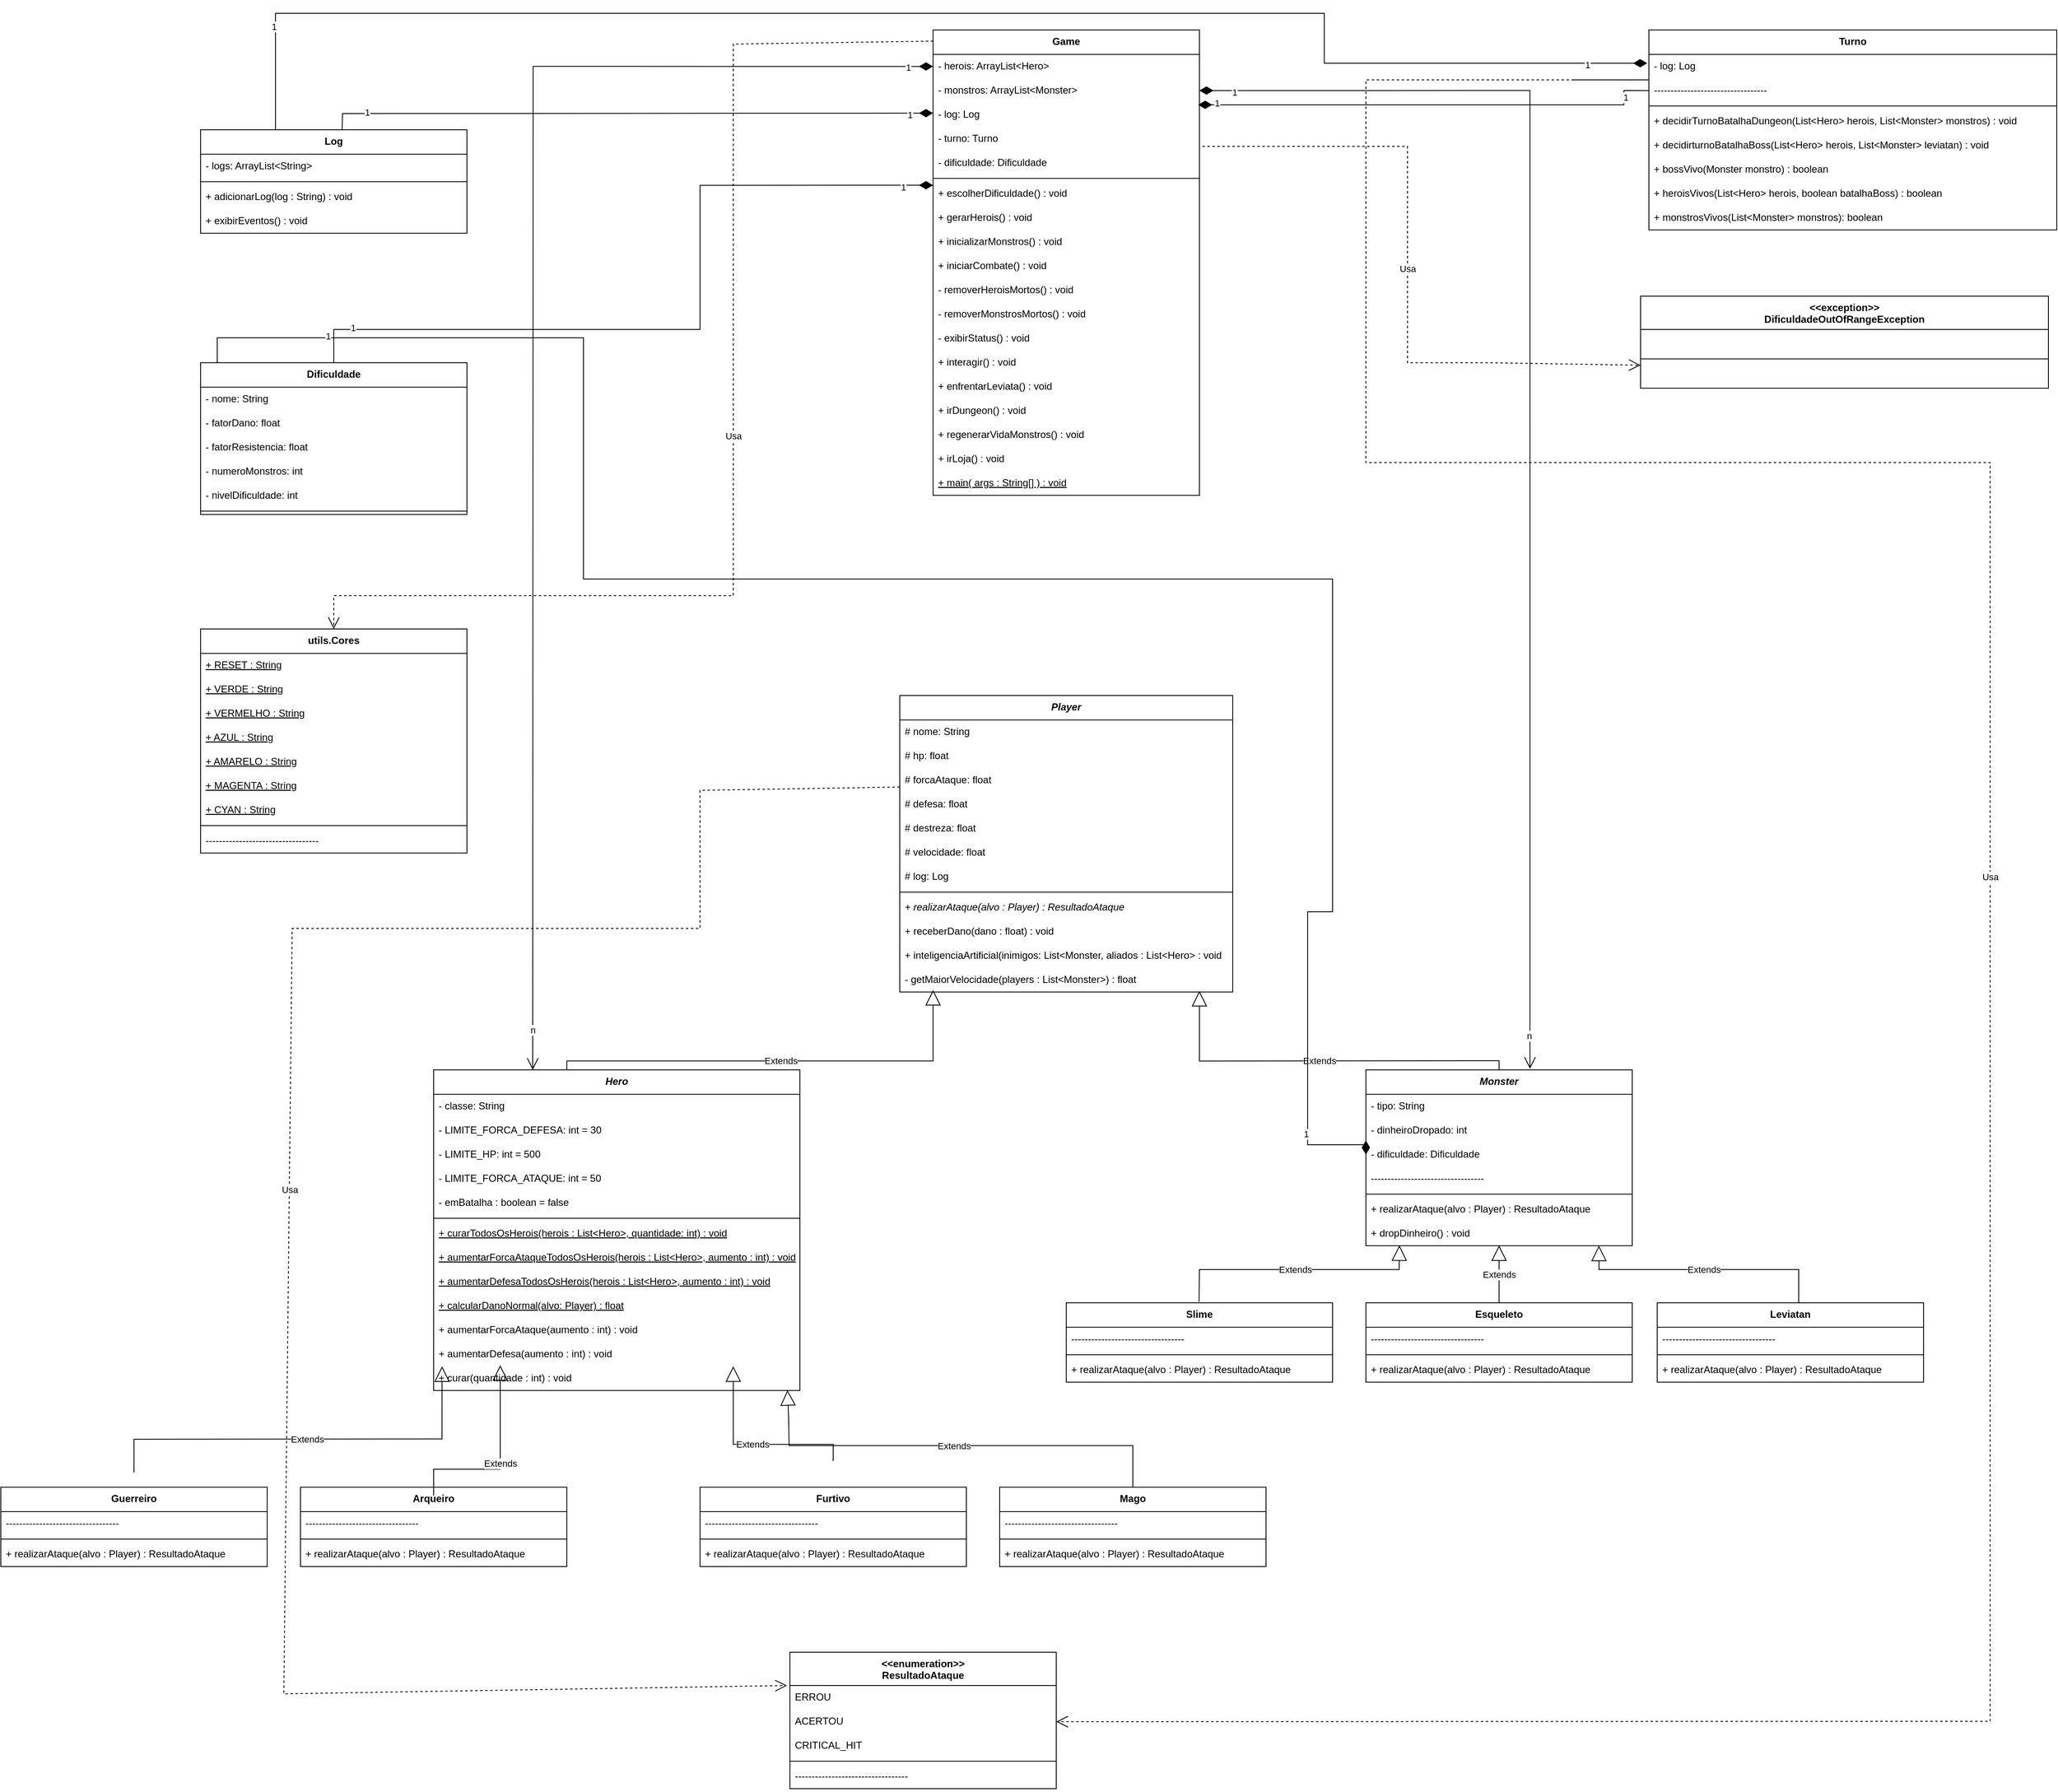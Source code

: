 <mxfile version="26.0.16">
  <diagram name="Página-1" id="pkBjKT7XHbujupzdPOL3">
    <mxGraphModel dx="919" dy="350" grid="1" gridSize="10" guides="1" tooltips="1" connect="1" arrows="1" fold="1" page="1" pageScale="1" pageWidth="827" pageHeight="1169" math="0" shadow="0">
      <root>
        <mxCell id="0" />
        <mxCell id="1" parent="0" />
        <mxCell id="rsYebN1xbPsOTytEdYmm-49" value="Game" style="swimlane;fontStyle=1;align=center;verticalAlign=top;childLayout=stackLayout;horizontal=1;startSize=29.333;horizontalStack=0;resizeParent=1;resizeParentMax=0;resizeLast=0;collapsible=0;marginBottom=0;" parent="1" vertex="1">
          <mxGeometry x="1920" y="40" width="320" height="559.333" as="geometry" />
        </mxCell>
        <mxCell id="rsYebN1xbPsOTytEdYmm-50" value="- herois: ArrayList&lt;Hero&gt;" style="text;strokeColor=none;fillColor=none;align=left;verticalAlign=top;spacingLeft=4;spacingRight=4;overflow=hidden;rotatable=0;points=[[0,0.5],[1,0.5]];portConstraint=eastwest;" parent="rsYebN1xbPsOTytEdYmm-49" vertex="1">
          <mxGeometry y="29.333" width="320" height="29" as="geometry" />
        </mxCell>
        <mxCell id="rsYebN1xbPsOTytEdYmm-51" value="- monstros: ArrayList&lt;Monster&gt;" style="text;strokeColor=none;fillColor=none;align=left;verticalAlign=top;spacingLeft=4;spacingRight=4;overflow=hidden;rotatable=0;points=[[0,0.5],[1,0.5]];portConstraint=eastwest;" parent="rsYebN1xbPsOTytEdYmm-49" vertex="1">
          <mxGeometry y="58.333" width="320" height="29" as="geometry" />
        </mxCell>
        <mxCell id="rsYebN1xbPsOTytEdYmm-52" value="- log: Log" style="text;strokeColor=none;fillColor=none;align=left;verticalAlign=top;spacingLeft=4;spacingRight=4;overflow=hidden;rotatable=0;points=[[0,0.5],[1,0.5]];portConstraint=eastwest;" parent="rsYebN1xbPsOTytEdYmm-49" vertex="1">
          <mxGeometry y="87.333" width="320" height="29" as="geometry" />
        </mxCell>
        <mxCell id="rsYebN1xbPsOTytEdYmm-53" value="- turno: Turno" style="text;strokeColor=none;fillColor=none;align=left;verticalAlign=top;spacingLeft=4;spacingRight=4;overflow=hidden;rotatable=0;points=[[0,0.5],[1,0.5]];portConstraint=eastwest;" parent="rsYebN1xbPsOTytEdYmm-49" vertex="1">
          <mxGeometry y="116.333" width="320" height="29" as="geometry" />
        </mxCell>
        <mxCell id="rsYebN1xbPsOTytEdYmm-55" value="- dificuldade: Dificuldade" style="text;strokeColor=none;fillColor=none;align=left;verticalAlign=top;spacingLeft=4;spacingRight=4;overflow=hidden;rotatable=0;points=[[0,0.5],[1,0.5]];portConstraint=eastwest;" parent="rsYebN1xbPsOTytEdYmm-49" vertex="1">
          <mxGeometry y="145.333" width="320" height="29" as="geometry" />
        </mxCell>
        <mxCell id="rsYebN1xbPsOTytEdYmm-57" style="line;strokeWidth=1;fillColor=none;align=left;verticalAlign=middle;spacingTop=-1;spacingLeft=3;spacingRight=3;rotatable=0;labelPosition=right;points=[];portConstraint=eastwest;strokeColor=inherit;" parent="rsYebN1xbPsOTytEdYmm-49" vertex="1">
          <mxGeometry y="174.333" width="320" height="8" as="geometry" />
        </mxCell>
        <mxCell id="rsYebN1xbPsOTytEdYmm-58" value="+ escolherDificuldade() : void" style="text;strokeColor=none;fillColor=none;align=left;verticalAlign=top;spacingLeft=4;spacingRight=4;overflow=hidden;rotatable=0;points=[[0,0.5],[1,0.5]];portConstraint=eastwest;" parent="rsYebN1xbPsOTytEdYmm-49" vertex="1">
          <mxGeometry y="182.333" width="320" height="29" as="geometry" />
        </mxCell>
        <mxCell id="rsYebN1xbPsOTytEdYmm-59" value="+ gerarHerois() : void" style="text;strokeColor=none;fillColor=none;align=left;verticalAlign=top;spacingLeft=4;spacingRight=4;overflow=hidden;rotatable=0;points=[[0,0.5],[1,0.5]];portConstraint=eastwest;" parent="rsYebN1xbPsOTytEdYmm-49" vertex="1">
          <mxGeometry y="211.333" width="320" height="29" as="geometry" />
        </mxCell>
        <mxCell id="rsYebN1xbPsOTytEdYmm-60" value="+ inicializarMonstros() : void" style="text;strokeColor=none;fillColor=none;align=left;verticalAlign=top;spacingLeft=4;spacingRight=4;overflow=hidden;rotatable=0;points=[[0,0.5],[1,0.5]];portConstraint=eastwest;" parent="rsYebN1xbPsOTytEdYmm-49" vertex="1">
          <mxGeometry y="240.333" width="320" height="29" as="geometry" />
        </mxCell>
        <mxCell id="rsYebN1xbPsOTytEdYmm-61" value="+ iniciarCombate() : void " style="text;strokeColor=none;fillColor=none;align=left;verticalAlign=top;spacingLeft=4;spacingRight=4;overflow=hidden;rotatable=0;points=[[0,0.5],[1,0.5]];portConstraint=eastwest;" parent="rsYebN1xbPsOTytEdYmm-49" vertex="1">
          <mxGeometry y="269.333" width="320" height="29" as="geometry" />
        </mxCell>
        <mxCell id="rsYebN1xbPsOTytEdYmm-291" value="- removerHeroisMortos() : void" style="text;strokeColor=none;fillColor=none;align=left;verticalAlign=top;spacingLeft=4;spacingRight=4;overflow=hidden;rotatable=0;points=[[0,0.5],[1,0.5]];portConstraint=eastwest;" parent="rsYebN1xbPsOTytEdYmm-49" vertex="1">
          <mxGeometry y="298.333" width="320" height="29" as="geometry" />
        </mxCell>
        <mxCell id="rsYebN1xbPsOTytEdYmm-292" value="- removerMonstrosMortos() : void" style="text;strokeColor=none;fillColor=none;align=left;verticalAlign=top;spacingLeft=4;spacingRight=4;overflow=hidden;rotatable=0;points=[[0,0.5],[1,0.5]];portConstraint=eastwest;" parent="rsYebN1xbPsOTytEdYmm-49" vertex="1">
          <mxGeometry y="327.333" width="320" height="29" as="geometry" />
        </mxCell>
        <mxCell id="rsYebN1xbPsOTytEdYmm-295" value="- exibirStatus() : void" style="text;strokeColor=none;fillColor=none;align=left;verticalAlign=top;spacingLeft=4;spacingRight=4;overflow=hidden;rotatable=0;points=[[0,0.5],[1,0.5]];portConstraint=eastwest;" parent="rsYebN1xbPsOTytEdYmm-49" vertex="1">
          <mxGeometry y="356.333" width="320" height="29" as="geometry" />
        </mxCell>
        <mxCell id="wbQZNr4gmwG4b9ivzpNI-35" value="+ interagir() : void" style="text;strokeColor=none;fillColor=none;align=left;verticalAlign=top;spacingLeft=4;spacingRight=4;overflow=hidden;rotatable=0;points=[[0,0.5],[1,0.5]];portConstraint=eastwest;" parent="rsYebN1xbPsOTytEdYmm-49" vertex="1">
          <mxGeometry y="385.333" width="320" height="29" as="geometry" />
        </mxCell>
        <mxCell id="wbQZNr4gmwG4b9ivzpNI-36" value="+ enfrentarLeviata() : void" style="text;strokeColor=none;fillColor=none;align=left;verticalAlign=top;spacingLeft=4;spacingRight=4;overflow=hidden;rotatable=0;points=[[0,0.5],[1,0.5]];portConstraint=eastwest;" parent="rsYebN1xbPsOTytEdYmm-49" vertex="1">
          <mxGeometry y="414.333" width="320" height="29" as="geometry" />
        </mxCell>
        <mxCell id="wbQZNr4gmwG4b9ivzpNI-37" value="+ irDungeon() : void" style="text;strokeColor=none;fillColor=none;align=left;verticalAlign=top;spacingLeft=4;spacingRight=4;overflow=hidden;rotatable=0;points=[[0,0.5],[1,0.5]];portConstraint=eastwest;" parent="rsYebN1xbPsOTytEdYmm-49" vertex="1">
          <mxGeometry y="443.333" width="320" height="29" as="geometry" />
        </mxCell>
        <mxCell id="wbQZNr4gmwG4b9ivzpNI-38" value="+ regenerarVidaMonstros() : void" style="text;strokeColor=none;fillColor=none;align=left;verticalAlign=top;spacingLeft=4;spacingRight=4;overflow=hidden;rotatable=0;points=[[0,0.5],[1,0.5]];portConstraint=eastwest;" parent="rsYebN1xbPsOTytEdYmm-49" vertex="1">
          <mxGeometry y="472.333" width="320" height="29" as="geometry" />
        </mxCell>
        <mxCell id="wbQZNr4gmwG4b9ivzpNI-39" value="+ irLoja() : void" style="text;strokeColor=none;fillColor=none;align=left;verticalAlign=top;spacingLeft=4;spacingRight=4;overflow=hidden;rotatable=0;points=[[0,0.5],[1,0.5]];portConstraint=eastwest;" parent="rsYebN1xbPsOTytEdYmm-49" vertex="1">
          <mxGeometry y="501.333" width="320" height="29" as="geometry" />
        </mxCell>
        <mxCell id="wbQZNr4gmwG4b9ivzpNI-40" value="+ main( args : String[] ) : void" style="text;strokeColor=none;fillColor=none;align=left;verticalAlign=top;spacingLeft=4;spacingRight=4;overflow=hidden;rotatable=0;points=[[0,0.5],[1,0.5]];portConstraint=eastwest;fontStyle=4;fontColor=light-dark(#000000,#FFFFFF);" parent="rsYebN1xbPsOTytEdYmm-49" vertex="1">
          <mxGeometry y="530.333" width="320" height="29" as="geometry" />
        </mxCell>
        <mxCell id="rsYebN1xbPsOTytEdYmm-88" value="Turno" style="swimlane;fontStyle=1;align=center;verticalAlign=top;childLayout=stackLayout;horizontal=1;startSize=29.333;horizontalStack=0;resizeParent=1;resizeParentMax=0;resizeLast=0;collapsible=0;marginBottom=0;" parent="1" vertex="1">
          <mxGeometry x="2780" y="40" width="490" height="240.333" as="geometry" />
        </mxCell>
        <mxCell id="rsYebN1xbPsOTytEdYmm-91" value="- log: Log" style="text;strokeColor=none;fillColor=none;align=left;verticalAlign=top;spacingLeft=4;spacingRight=4;overflow=hidden;rotatable=0;points=[[0,0.5],[1,0.5]];portConstraint=eastwest;" parent="rsYebN1xbPsOTytEdYmm-88" vertex="1">
          <mxGeometry y="29.333" width="490" height="29" as="geometry" />
        </mxCell>
        <mxCell id="rsYebN1xbPsOTytEdYmm-95" value="----------------------------------" style="text;strokeColor=none;fillColor=none;align=left;verticalAlign=top;spacingLeft=4;spacingRight=4;overflow=hidden;rotatable=0;points=[[0,0.5],[1,0.5]];portConstraint=eastwest;" parent="rsYebN1xbPsOTytEdYmm-88" vertex="1">
          <mxGeometry y="58.333" width="490" height="29" as="geometry" />
        </mxCell>
        <mxCell id="rsYebN1xbPsOTytEdYmm-96" style="line;strokeWidth=1;fillColor=none;align=left;verticalAlign=middle;spacingTop=-1;spacingLeft=3;spacingRight=3;rotatable=0;labelPosition=right;points=[];portConstraint=eastwest;strokeColor=inherit;" parent="rsYebN1xbPsOTytEdYmm-88" vertex="1">
          <mxGeometry y="87.333" width="490" height="8" as="geometry" />
        </mxCell>
        <mxCell id="rsYebN1xbPsOTytEdYmm-97" value="+ decidirTurnoBatalhaDungeon(List&lt;Hero&gt; herois, List&lt;Monster&gt; monstros) : void" style="text;strokeColor=none;fillColor=none;align=left;verticalAlign=top;spacingLeft=4;spacingRight=4;overflow=hidden;rotatable=0;points=[[0,0.5],[1,0.5]];portConstraint=eastwest;" parent="rsYebN1xbPsOTytEdYmm-88" vertex="1">
          <mxGeometry y="95.333" width="490" height="29" as="geometry" />
        </mxCell>
        <mxCell id="urcEx56iJnSPnWhUabSj-5" value="+ decidirturnoBatalhaBoss(List&lt;Hero&gt; herois, List&lt;Monster&gt; leviatan) : void" style="text;strokeColor=none;fillColor=none;align=left;verticalAlign=top;spacingLeft=4;spacingRight=4;overflow=hidden;rotatable=0;points=[[0,0.5],[1,0.5]];portConstraint=eastwest;" vertex="1" parent="rsYebN1xbPsOTytEdYmm-88">
          <mxGeometry y="124.333" width="490" height="29" as="geometry" />
        </mxCell>
        <mxCell id="rsYebN1xbPsOTytEdYmm-98" value="+ bossVivo(Monster monstro) : boolean" style="text;strokeColor=none;fillColor=none;align=left;verticalAlign=top;spacingLeft=4;spacingRight=4;overflow=hidden;rotatable=0;points=[[0,0.5],[1,0.5]];portConstraint=eastwest;" parent="rsYebN1xbPsOTytEdYmm-88" vertex="1">
          <mxGeometry y="153.333" width="490" height="29" as="geometry" />
        </mxCell>
        <mxCell id="rsYebN1xbPsOTytEdYmm-99" value="+ heroisVivos(List&lt;Hero&gt; herois, boolean batalhaBoss) : boolean" style="text;strokeColor=none;fillColor=none;align=left;verticalAlign=top;spacingLeft=4;spacingRight=4;overflow=hidden;rotatable=0;points=[[0,0.5],[1,0.5]];portConstraint=eastwest;" parent="rsYebN1xbPsOTytEdYmm-88" vertex="1">
          <mxGeometry y="182.333" width="490" height="29" as="geometry" />
        </mxCell>
        <mxCell id="urcEx56iJnSPnWhUabSj-6" value="+ monstrosVivos(List&lt;Monster&gt; monstros): boolean" style="text;strokeColor=none;fillColor=none;align=left;verticalAlign=top;spacingLeft=4;spacingRight=4;overflow=hidden;rotatable=0;points=[[0,0.5],[1,0.5]];portConstraint=eastwest;" vertex="1" parent="rsYebN1xbPsOTytEdYmm-88">
          <mxGeometry y="211.333" width="490" height="29" as="geometry" />
        </mxCell>
        <mxCell id="rsYebN1xbPsOTytEdYmm-114" value="Log" style="swimlane;fontStyle=1;align=center;verticalAlign=top;childLayout=stackLayout;horizontal=1;startSize=29.333;horizontalStack=0;resizeParent=1;resizeParentMax=0;resizeLast=0;collapsible=0;marginBottom=0;" parent="1" vertex="1">
          <mxGeometry x="1040" y="160" width="320" height="124.333" as="geometry" />
        </mxCell>
        <mxCell id="rsYebN1xbPsOTytEdYmm-115" value="- logs: ArrayList&lt;String&gt;" style="text;strokeColor=none;fillColor=none;align=left;verticalAlign=top;spacingLeft=4;spacingRight=4;overflow=hidden;rotatable=0;points=[[0,0.5],[1,0.5]];portConstraint=eastwest;" parent="rsYebN1xbPsOTytEdYmm-114" vertex="1">
          <mxGeometry y="29.333" width="320" height="29" as="geometry" />
        </mxCell>
        <mxCell id="rsYebN1xbPsOTytEdYmm-122" style="line;strokeWidth=1;fillColor=none;align=left;verticalAlign=middle;spacingTop=-1;spacingLeft=3;spacingRight=3;rotatable=0;labelPosition=right;points=[];portConstraint=eastwest;strokeColor=inherit;" parent="rsYebN1xbPsOTytEdYmm-114" vertex="1">
          <mxGeometry y="58.333" width="320" height="8" as="geometry" />
        </mxCell>
        <mxCell id="rsYebN1xbPsOTytEdYmm-123" value="+ adicionarLog(log : String) : void" style="text;strokeColor=none;fillColor=none;align=left;verticalAlign=top;spacingLeft=4;spacingRight=4;overflow=hidden;rotatable=0;points=[[0,0.5],[1,0.5]];portConstraint=eastwest;" parent="rsYebN1xbPsOTytEdYmm-114" vertex="1">
          <mxGeometry y="66.333" width="320" height="29" as="geometry" />
        </mxCell>
        <mxCell id="rsYebN1xbPsOTytEdYmm-124" value="+ exibirEventos() : void" style="text;strokeColor=none;fillColor=none;align=left;verticalAlign=top;spacingLeft=4;spacingRight=4;overflow=hidden;rotatable=0;points=[[0,0.5],[1,0.5]];portConstraint=eastwest;" parent="rsYebN1xbPsOTytEdYmm-114" vertex="1">
          <mxGeometry y="95.333" width="320" height="29" as="geometry" />
        </mxCell>
        <mxCell id="rsYebN1xbPsOTytEdYmm-127" value="Player" style="swimlane;fontStyle=3;align=center;verticalAlign=top;childLayout=stackLayout;horizontal=1;startSize=29.333;horizontalStack=0;resizeParent=1;resizeParentMax=0;resizeLast=0;collapsible=0;marginBottom=0;" parent="1" vertex="1">
          <mxGeometry x="1880" y="840" width="400" height="356.333" as="geometry" />
        </mxCell>
        <mxCell id="rsYebN1xbPsOTytEdYmm-128" value="# nome: String" style="text;strokeColor=none;fillColor=none;align=left;verticalAlign=top;spacingLeft=4;spacingRight=4;overflow=hidden;rotatable=0;points=[[0,0.5],[1,0.5]];portConstraint=eastwest;" parent="rsYebN1xbPsOTytEdYmm-127" vertex="1">
          <mxGeometry y="29.333" width="400" height="29" as="geometry" />
        </mxCell>
        <mxCell id="rsYebN1xbPsOTytEdYmm-129" value="# hp: float" style="text;strokeColor=none;fillColor=none;align=left;verticalAlign=top;spacingLeft=4;spacingRight=4;overflow=hidden;rotatable=0;points=[[0,0.5],[1,0.5]];portConstraint=eastwest;" parent="rsYebN1xbPsOTytEdYmm-127" vertex="1">
          <mxGeometry y="58.333" width="400" height="29" as="geometry" />
        </mxCell>
        <mxCell id="rsYebN1xbPsOTytEdYmm-130" value="# forcaAtaque: float" style="text;strokeColor=none;fillColor=none;align=left;verticalAlign=top;spacingLeft=4;spacingRight=4;overflow=hidden;rotatable=0;points=[[0,0.5],[1,0.5]];portConstraint=eastwest;" parent="rsYebN1xbPsOTytEdYmm-127" vertex="1">
          <mxGeometry y="87.333" width="400" height="29" as="geometry" />
        </mxCell>
        <mxCell id="rsYebN1xbPsOTytEdYmm-131" value="# defesa: float" style="text;strokeColor=none;fillColor=none;align=left;verticalAlign=top;spacingLeft=4;spacingRight=4;overflow=hidden;rotatable=0;points=[[0,0.5],[1,0.5]];portConstraint=eastwest;" parent="rsYebN1xbPsOTytEdYmm-127" vertex="1">
          <mxGeometry y="116.333" width="400" height="29" as="geometry" />
        </mxCell>
        <mxCell id="rsYebN1xbPsOTytEdYmm-132" value="# destreza: float" style="text;strokeColor=none;fillColor=none;align=left;verticalAlign=top;spacingLeft=4;spacingRight=4;overflow=hidden;rotatable=0;points=[[0,0.5],[1,0.5]];portConstraint=eastwest;" parent="rsYebN1xbPsOTytEdYmm-127" vertex="1">
          <mxGeometry y="145.333" width="400" height="29" as="geometry" />
        </mxCell>
        <mxCell id="rsYebN1xbPsOTytEdYmm-133" value="# velocidade: float" style="text;strokeColor=none;fillColor=none;align=left;verticalAlign=top;spacingLeft=4;spacingRight=4;overflow=hidden;rotatable=0;points=[[0,0.5],[1,0.5]];portConstraint=eastwest;" parent="rsYebN1xbPsOTytEdYmm-127" vertex="1">
          <mxGeometry y="174.333" width="400" height="29" as="geometry" />
        </mxCell>
        <mxCell id="rsYebN1xbPsOTytEdYmm-310" value="# log: Log" style="text;strokeColor=none;fillColor=none;align=left;verticalAlign=top;spacingLeft=4;spacingRight=4;overflow=hidden;rotatable=0;points=[[0,0.5],[1,0.5]];portConstraint=eastwest;" parent="rsYebN1xbPsOTytEdYmm-127" vertex="1">
          <mxGeometry y="203.333" width="400" height="29" as="geometry" />
        </mxCell>
        <mxCell id="rsYebN1xbPsOTytEdYmm-135" style="line;strokeWidth=1;fillColor=none;align=left;verticalAlign=middle;spacingTop=-1;spacingLeft=3;spacingRight=3;rotatable=0;labelPosition=right;points=[];portConstraint=eastwest;strokeColor=inherit;" parent="rsYebN1xbPsOTytEdYmm-127" vertex="1">
          <mxGeometry y="232.333" width="400" height="8" as="geometry" />
        </mxCell>
        <mxCell id="rsYebN1xbPsOTytEdYmm-136" value="+ realizarAtaque(alvo : Player) : ResultadoAtaque" style="text;strokeColor=none;fillColor=none;align=left;verticalAlign=top;spacingLeft=4;spacingRight=4;overflow=hidden;rotatable=0;points=[[0,0.5],[1,0.5]];portConstraint=eastwest;fontStyle=2" parent="rsYebN1xbPsOTytEdYmm-127" vertex="1">
          <mxGeometry y="240.333" width="400" height="29" as="geometry" />
        </mxCell>
        <mxCell id="rsYebN1xbPsOTytEdYmm-137" value="+ receberDano(dano : float) : void" style="text;strokeColor=none;fillColor=none;align=left;verticalAlign=top;spacingLeft=4;spacingRight=4;overflow=hidden;rotatable=0;points=[[0,0.5],[1,0.5]];portConstraint=eastwest;" parent="rsYebN1xbPsOTytEdYmm-127" vertex="1">
          <mxGeometry y="269.333" width="400" height="29" as="geometry" />
        </mxCell>
        <mxCell id="wbQZNr4gmwG4b9ivzpNI-53" value="+ inteligenciaArtificial(inimigos: List&lt;Monster, aliados : List&lt;Hero&gt; : void" style="text;strokeColor=none;fillColor=none;align=left;verticalAlign=top;spacingLeft=4;spacingRight=4;overflow=hidden;rotatable=0;points=[[0,0.5],[1,0.5]];portConstraint=eastwest;" parent="rsYebN1xbPsOTytEdYmm-127" vertex="1">
          <mxGeometry y="298.333" width="400" height="29" as="geometry" />
        </mxCell>
        <mxCell id="wbQZNr4gmwG4b9ivzpNI-54" value="- getMaiorVelocidade(players : List&lt;Monster&gt;) : float" style="text;strokeColor=none;fillColor=none;align=left;verticalAlign=top;spacingLeft=4;spacingRight=4;overflow=hidden;rotatable=0;points=[[0,0.5],[1,0.5]];portConstraint=eastwest;" parent="rsYebN1xbPsOTytEdYmm-127" vertex="1">
          <mxGeometry y="327.333" width="400" height="29" as="geometry" />
        </mxCell>
        <mxCell id="rsYebN1xbPsOTytEdYmm-179" value="Guerreiro" style="swimlane;fontStyle=1;align=center;verticalAlign=top;childLayout=stackLayout;horizontal=1;startSize=29.333;horizontalStack=0;resizeParent=1;resizeParentMax=0;resizeLast=0;collapsible=0;marginBottom=0;" parent="1" vertex="1">
          <mxGeometry x="800" y="1791.67" width="320" height="95.333" as="geometry" />
        </mxCell>
        <mxCell id="rsYebN1xbPsOTytEdYmm-186" value="----------------------------------" style="text;strokeColor=none;fillColor=none;align=left;verticalAlign=top;spacingLeft=4;spacingRight=4;overflow=hidden;rotatable=0;points=[[0,0.5],[1,0.5]];portConstraint=eastwest;" parent="rsYebN1xbPsOTytEdYmm-179" vertex="1">
          <mxGeometry y="29.333" width="320" height="29" as="geometry" />
        </mxCell>
        <mxCell id="rsYebN1xbPsOTytEdYmm-187" style="line;strokeWidth=1;fillColor=none;align=left;verticalAlign=middle;spacingTop=-1;spacingLeft=3;spacingRight=3;rotatable=0;labelPosition=right;points=[];portConstraint=eastwest;strokeColor=inherit;" parent="rsYebN1xbPsOTytEdYmm-179" vertex="1">
          <mxGeometry y="58.333" width="320" height="8" as="geometry" />
        </mxCell>
        <mxCell id="rsYebN1xbPsOTytEdYmm-188" value="+ realizarAtaque(alvo : Player) : ResultadoAtaque" style="text;strokeColor=none;fillColor=none;align=left;verticalAlign=top;spacingLeft=4;spacingRight=4;overflow=hidden;rotatable=0;points=[[0,0.5],[1,0.5]];portConstraint=eastwest;" parent="rsYebN1xbPsOTytEdYmm-179" vertex="1">
          <mxGeometry y="66.333" width="320" height="29" as="geometry" />
        </mxCell>
        <mxCell id="rsYebN1xbPsOTytEdYmm-192" value="Hero" style="swimlane;fontStyle=3;align=center;verticalAlign=top;childLayout=stackLayout;horizontal=1;startSize=29.333;horizontalStack=0;resizeParent=1;resizeParentMax=0;resizeLast=0;collapsible=0;marginBottom=0;" parent="1" vertex="1">
          <mxGeometry x="1320" y="1290" width="440" height="385.333" as="geometry" />
        </mxCell>
        <mxCell id="rsYebN1xbPsOTytEdYmm-193" value="- classe: String" style="text;strokeColor=none;fillColor=none;align=left;verticalAlign=top;spacingLeft=4;spacingRight=4;overflow=hidden;rotatable=0;points=[[0,0.5],[1,0.5]];portConstraint=eastwest;" parent="rsYebN1xbPsOTytEdYmm-192" vertex="1">
          <mxGeometry y="29.333" width="440" height="29" as="geometry" />
        </mxCell>
        <mxCell id="urcEx56iJnSPnWhUabSj-1" value="- LIMITE_FORCA_DEFESA: int = 30&#xa;" style="text;strokeColor=none;fillColor=none;align=left;verticalAlign=top;spacingLeft=4;spacingRight=4;overflow=hidden;rotatable=0;points=[[0,0.5],[1,0.5]];portConstraint=eastwest;" vertex="1" parent="rsYebN1xbPsOTytEdYmm-192">
          <mxGeometry y="58.333" width="440" height="29" as="geometry" />
        </mxCell>
        <mxCell id="urcEx56iJnSPnWhUabSj-40" value="Usa" style="endArrow=open;endSize=12;dashed=1;html=1;rounded=0;exitX=0.001;exitY=0.024;exitDx=0;exitDy=0;exitPerimeter=0;entryX=-0.011;entryY=0;entryDx=0;entryDy=0;entryPerimeter=0;" edge="1" parent="rsYebN1xbPsOTytEdYmm-192" target="rsYebN1xbPsOTytEdYmm-271">
          <mxGeometry width="160" relative="1" as="geometry">
            <mxPoint x="560" y="-340" as="sourcePoint" />
            <mxPoint x="-180" y="790" as="targetPoint" />
            <Array as="points">
              <mxPoint x="320" y="-336" />
              <mxPoint x="320" y="-170" />
              <mxPoint x="-170" y="-170" />
              <mxPoint x="-180" y="750" />
            </Array>
          </mxGeometry>
        </mxCell>
        <mxCell id="urcEx56iJnSPnWhUabSj-2" value="- LIMITE_HP: int = 500&#xa;" style="text;strokeColor=none;fillColor=none;align=left;verticalAlign=top;spacingLeft=4;spacingRight=4;overflow=hidden;rotatable=0;points=[[0,0.5],[1,0.5]];portConstraint=eastwest;" vertex="1" parent="rsYebN1xbPsOTytEdYmm-192">
          <mxGeometry y="87.333" width="440" height="29" as="geometry" />
        </mxCell>
        <mxCell id="rsYebN1xbPsOTytEdYmm-194" value="- LIMITE_FORCA_ATAQUE: int = 50&#xa;" style="text;strokeColor=none;fillColor=none;align=left;verticalAlign=top;spacingLeft=4;spacingRight=4;overflow=hidden;rotatable=0;points=[[0,0.5],[1,0.5]];portConstraint=eastwest;" parent="rsYebN1xbPsOTytEdYmm-192" vertex="1">
          <mxGeometry y="116.333" width="440" height="29" as="geometry" />
        </mxCell>
        <mxCell id="wbQZNr4gmwG4b9ivzpNI-55" value="- emBatalha : boolean = false" style="text;strokeColor=none;fillColor=none;align=left;verticalAlign=top;spacingLeft=4;spacingRight=4;overflow=hidden;rotatable=0;points=[[0,0.5],[1,0.5]];portConstraint=eastwest;" parent="rsYebN1xbPsOTytEdYmm-192" vertex="1">
          <mxGeometry y="145.333" width="440" height="29" as="geometry" />
        </mxCell>
        <mxCell id="rsYebN1xbPsOTytEdYmm-200" style="line;strokeWidth=1;fillColor=none;align=left;verticalAlign=middle;spacingTop=-1;spacingLeft=3;spacingRight=3;rotatable=0;labelPosition=right;points=[];portConstraint=eastwest;strokeColor=inherit;" parent="rsYebN1xbPsOTytEdYmm-192" vertex="1">
          <mxGeometry y="174.333" width="440" height="8" as="geometry" />
        </mxCell>
        <mxCell id="rsYebN1xbPsOTytEdYmm-201" value="+ curarTodosOsHerois(herois : List&lt;Hero&gt;, quantidade: int) : void" style="text;strokeColor=none;fillColor=none;align=left;verticalAlign=top;spacingLeft=4;spacingRight=4;overflow=hidden;rotatable=0;points=[[0,0.5],[1,0.5]];portConstraint=eastwest;fontStyle=4" parent="rsYebN1xbPsOTytEdYmm-192" vertex="1">
          <mxGeometry y="182.333" width="440" height="29" as="geometry" />
        </mxCell>
        <mxCell id="rsYebN1xbPsOTytEdYmm-202" value="+ aumentarForcaAtaqueTodosOsHerois(herois : List&lt;Hero&gt;, aumento : int) : void" style="text;strokeColor=none;fillColor=none;align=left;verticalAlign=top;spacingLeft=4;spacingRight=4;overflow=hidden;rotatable=0;points=[[0,0.5],[1,0.5]];portConstraint=eastwest;fontStyle=4" parent="rsYebN1xbPsOTytEdYmm-192" vertex="1">
          <mxGeometry y="211.333" width="440" height="29" as="geometry" />
        </mxCell>
        <mxCell id="rsYebN1xbPsOTytEdYmm-203" value="+ aumentarDefesaTodosOsHerois(herois : List&lt;Hero&gt;, aumento : int) : void" style="text;strokeColor=none;fillColor=none;align=left;verticalAlign=top;spacingLeft=4;spacingRight=4;overflow=hidden;rotatable=0;points=[[0,0.5],[1,0.5]];portConstraint=eastwest;fontStyle=4" parent="rsYebN1xbPsOTytEdYmm-192" vertex="1">
          <mxGeometry y="240.333" width="440" height="29" as="geometry" />
        </mxCell>
        <mxCell id="urcEx56iJnSPnWhUabSj-42" value="+ calcularDanoNormal(alvo: Player) : float" style="text;strokeColor=none;fillColor=none;align=left;verticalAlign=top;spacingLeft=4;spacingRight=4;overflow=hidden;rotatable=0;points=[[0,0.5],[1,0.5]];portConstraint=eastwest;fontStyle=4" vertex="1" parent="rsYebN1xbPsOTytEdYmm-192">
          <mxGeometry y="269.333" width="440" height="29" as="geometry" />
        </mxCell>
        <mxCell id="rsYebN1xbPsOTytEdYmm-204" value="+ aumentarForcaAtaque(aumento : int) : void" style="text;strokeColor=none;fillColor=none;align=left;verticalAlign=top;spacingLeft=4;spacingRight=4;overflow=hidden;rotatable=0;points=[[0,0.5],[1,0.5]];portConstraint=eastwest;" parent="rsYebN1xbPsOTytEdYmm-192" vertex="1">
          <mxGeometry y="298.333" width="440" height="29" as="geometry" />
        </mxCell>
        <mxCell id="rsYebN1xbPsOTytEdYmm-311" value="+ aumentarDefesa(aumento : int) : void" style="text;strokeColor=none;fillColor=none;align=left;verticalAlign=top;spacingLeft=4;spacingRight=4;overflow=hidden;rotatable=0;points=[[0,0.5],[1,0.5]];portConstraint=eastwest;" parent="rsYebN1xbPsOTytEdYmm-192" vertex="1">
          <mxGeometry y="327.333" width="440" height="29" as="geometry" />
        </mxCell>
        <mxCell id="wbQZNr4gmwG4b9ivzpNI-56" value="+ curar(quantidade : int) : void" style="text;strokeColor=none;fillColor=none;align=left;verticalAlign=top;spacingLeft=4;spacingRight=4;overflow=hidden;rotatable=0;points=[[0,0.5],[1,0.5]];portConstraint=eastwest;" parent="rsYebN1xbPsOTytEdYmm-192" vertex="1">
          <mxGeometry y="356.333" width="440" height="29" as="geometry" />
        </mxCell>
        <mxCell id="rsYebN1xbPsOTytEdYmm-218" value="Monster" style="swimlane;fontStyle=3;align=center;verticalAlign=top;childLayout=stackLayout;horizontal=1;startSize=29.333;horizontalStack=0;resizeParent=1;resizeParentMax=0;resizeLast=0;collapsible=0;marginBottom=0;" parent="1" vertex="1">
          <mxGeometry x="2440" y="1290" width="320" height="211.333" as="geometry" />
        </mxCell>
        <mxCell id="rsYebN1xbPsOTytEdYmm-219" value="- tipo: String" style="text;strokeColor=none;fillColor=none;align=left;verticalAlign=top;spacingLeft=4;spacingRight=4;overflow=hidden;rotatable=0;points=[[0,0.5],[1,0.5]];portConstraint=eastwest;" parent="rsYebN1xbPsOTytEdYmm-218" vertex="1">
          <mxGeometry y="29.333" width="320" height="29" as="geometry" />
        </mxCell>
        <mxCell id="rsYebN1xbPsOTytEdYmm-220" value="- dinheiroDropado: int" style="text;strokeColor=none;fillColor=none;align=left;verticalAlign=top;spacingLeft=4;spacingRight=4;overflow=hidden;rotatable=0;points=[[0,0.5],[1,0.5]];portConstraint=eastwest;" parent="rsYebN1xbPsOTytEdYmm-218" vertex="1">
          <mxGeometry y="58.333" width="320" height="29" as="geometry" />
        </mxCell>
        <mxCell id="rsYebN1xbPsOTytEdYmm-221" value="- dificuldade: Dificuldade" style="text;strokeColor=none;fillColor=none;align=left;verticalAlign=top;spacingLeft=4;spacingRight=4;overflow=hidden;rotatable=0;points=[[0,0.5],[1,0.5]];portConstraint=eastwest;" parent="rsYebN1xbPsOTytEdYmm-218" vertex="1">
          <mxGeometry y="87.333" width="320" height="29" as="geometry" />
        </mxCell>
        <mxCell id="rsYebN1xbPsOTytEdYmm-225" value="----------------------------------" style="text;strokeColor=none;fillColor=none;align=left;verticalAlign=top;spacingLeft=4;spacingRight=4;overflow=hidden;rotatable=0;points=[[0,0.5],[1,0.5]];portConstraint=eastwest;" parent="rsYebN1xbPsOTytEdYmm-218" vertex="1">
          <mxGeometry y="116.333" width="320" height="29" as="geometry" />
        </mxCell>
        <mxCell id="rsYebN1xbPsOTytEdYmm-226" style="line;strokeWidth=1;fillColor=none;align=left;verticalAlign=middle;spacingTop=-1;spacingLeft=3;spacingRight=3;rotatable=0;labelPosition=right;points=[];portConstraint=eastwest;strokeColor=inherit;" parent="rsYebN1xbPsOTytEdYmm-218" vertex="1">
          <mxGeometry y="145.333" width="320" height="8" as="geometry" />
        </mxCell>
        <mxCell id="rsYebN1xbPsOTytEdYmm-227" value="+ realizarAtaque(alvo : Player) : ResultadoAtaque" style="text;strokeColor=none;fillColor=none;align=left;verticalAlign=top;spacingLeft=4;spacingRight=4;overflow=hidden;rotatable=0;points=[[0,0.5],[1,0.5]];portConstraint=eastwest;fontStyle=0" parent="rsYebN1xbPsOTytEdYmm-218" vertex="1">
          <mxGeometry y="153.333" width="320" height="29" as="geometry" />
        </mxCell>
        <mxCell id="rsYebN1xbPsOTytEdYmm-228" value="+ dropDinheiro() : void" style="text;strokeColor=none;fillColor=none;align=left;verticalAlign=top;spacingLeft=4;spacingRight=4;overflow=hidden;rotatable=0;points=[[0,0.5],[1,0.5]];portConstraint=eastwest;" parent="rsYebN1xbPsOTytEdYmm-218" vertex="1">
          <mxGeometry y="182.333" width="320" height="29" as="geometry" />
        </mxCell>
        <mxCell id="rsYebN1xbPsOTytEdYmm-231" value="Slime" style="swimlane;fontStyle=1;align=center;verticalAlign=top;childLayout=stackLayout;horizontal=1;startSize=29.333;horizontalStack=0;resizeParent=1;resizeParentMax=0;resizeLast=0;collapsible=0;marginBottom=0;" parent="1" vertex="1">
          <mxGeometry x="2080" y="1570" width="320" height="95.333" as="geometry" />
        </mxCell>
        <mxCell id="rsYebN1xbPsOTytEdYmm-238" value="----------------------------------" style="text;strokeColor=none;fillColor=none;align=left;verticalAlign=top;spacingLeft=4;spacingRight=4;overflow=hidden;rotatable=0;points=[[0,0.5],[1,0.5]];portConstraint=eastwest;" parent="rsYebN1xbPsOTytEdYmm-231" vertex="1">
          <mxGeometry y="29.333" width="320" height="29" as="geometry" />
        </mxCell>
        <mxCell id="rsYebN1xbPsOTytEdYmm-239" style="line;strokeWidth=1;fillColor=none;align=left;verticalAlign=middle;spacingTop=-1;spacingLeft=3;spacingRight=3;rotatable=0;labelPosition=right;points=[];portConstraint=eastwest;strokeColor=inherit;" parent="rsYebN1xbPsOTytEdYmm-231" vertex="1">
          <mxGeometry y="58.333" width="320" height="8" as="geometry" />
        </mxCell>
        <mxCell id="rsYebN1xbPsOTytEdYmm-240" value="+ realizarAtaque(alvo : Player) : ResultadoAtaque" style="text;strokeColor=none;fillColor=none;align=left;verticalAlign=top;spacingLeft=4;spacingRight=4;overflow=hidden;rotatable=0;points=[[0,0.5],[1,0.5]];portConstraint=eastwest;" parent="rsYebN1xbPsOTytEdYmm-231" vertex="1">
          <mxGeometry y="66.333" width="320" height="29" as="geometry" />
        </mxCell>
        <mxCell id="rsYebN1xbPsOTytEdYmm-270" value="&lt;&lt;enumeration&gt;&gt;&#xa;ResultadoAtaque&#xa;" style="swimlane;fontStyle=1;align=center;verticalAlign=top;childLayout=stackLayout;horizontal=1;startSize=40;horizontalStack=0;resizeParent=1;resizeParentMax=0;resizeLast=0;collapsible=0;marginBottom=0;" parent="1" vertex="1">
          <mxGeometry x="1748" y="1990" width="320" height="164" as="geometry" />
        </mxCell>
        <mxCell id="rsYebN1xbPsOTytEdYmm-271" value="ERROU" style="text;strokeColor=none;fillColor=none;align=left;verticalAlign=top;spacingLeft=4;spacingRight=4;overflow=hidden;rotatable=0;points=[[0,0.5],[1,0.5]];portConstraint=eastwest;" parent="rsYebN1xbPsOTytEdYmm-270" vertex="1">
          <mxGeometry y="40" width="320" height="29" as="geometry" />
        </mxCell>
        <mxCell id="rsYebN1xbPsOTytEdYmm-272" value="ACERTOU" style="text;strokeColor=none;fillColor=none;align=left;verticalAlign=top;spacingLeft=4;spacingRight=4;overflow=hidden;rotatable=0;points=[[0,0.5],[1,0.5]];portConstraint=eastwest;" parent="rsYebN1xbPsOTytEdYmm-270" vertex="1">
          <mxGeometry y="69" width="320" height="29" as="geometry" />
        </mxCell>
        <mxCell id="rsYebN1xbPsOTytEdYmm-273" value="CRITICAL_HIT" style="text;strokeColor=none;fillColor=none;align=left;verticalAlign=top;spacingLeft=4;spacingRight=4;overflow=hidden;rotatable=0;points=[[0,0.5],[1,0.5]];portConstraint=eastwest;" parent="rsYebN1xbPsOTytEdYmm-270" vertex="1">
          <mxGeometry y="98" width="320" height="29" as="geometry" />
        </mxCell>
        <mxCell id="rsYebN1xbPsOTytEdYmm-278" style="line;strokeWidth=1;fillColor=none;align=left;verticalAlign=middle;spacingTop=-1;spacingLeft=3;spacingRight=3;rotatable=0;labelPosition=right;points=[];portConstraint=eastwest;strokeColor=inherit;" parent="rsYebN1xbPsOTytEdYmm-270" vertex="1">
          <mxGeometry y="127" width="320" height="8" as="geometry" />
        </mxCell>
        <mxCell id="rsYebN1xbPsOTytEdYmm-282" value="----------------------------------" style="text;strokeColor=none;fillColor=none;align=left;verticalAlign=top;spacingLeft=4;spacingRight=4;overflow=hidden;rotatable=0;points=[[0,0.5],[1,0.5]];portConstraint=eastwest;" parent="rsYebN1xbPsOTytEdYmm-270" vertex="1">
          <mxGeometry y="135" width="320" height="29" as="geometry" />
        </mxCell>
        <mxCell id="rsYebN1xbPsOTytEdYmm-297" value="Dificuldade" style="swimlane;fontStyle=1;align=center;verticalAlign=top;childLayout=stackLayout;horizontal=1;startSize=29.333;horizontalStack=0;resizeParent=1;resizeParentMax=0;resizeLast=0;collapsible=0;marginBottom=0;" parent="1" vertex="1">
          <mxGeometry x="1040" y="440" width="320" height="182.333" as="geometry" />
        </mxCell>
        <mxCell id="rsYebN1xbPsOTytEdYmm-298" value="- nome: String" style="text;strokeColor=none;fillColor=none;align=left;verticalAlign=top;spacingLeft=4;spacingRight=4;overflow=hidden;rotatable=0;points=[[0,0.5],[1,0.5]];portConstraint=eastwest;" parent="rsYebN1xbPsOTytEdYmm-297" vertex="1">
          <mxGeometry y="29.333" width="320" height="29" as="geometry" />
        </mxCell>
        <mxCell id="rsYebN1xbPsOTytEdYmm-306" value="- fatorDano: float" style="text;strokeColor=none;fillColor=none;align=left;verticalAlign=top;spacingLeft=4;spacingRight=4;overflow=hidden;rotatable=0;points=[[0,0.5],[1,0.5]];portConstraint=eastwest;" parent="rsYebN1xbPsOTytEdYmm-297" vertex="1">
          <mxGeometry y="58.333" width="320" height="29" as="geometry" />
        </mxCell>
        <mxCell id="rsYebN1xbPsOTytEdYmm-305" value="- fatorResistencia: float" style="text;strokeColor=none;fillColor=none;align=left;verticalAlign=top;spacingLeft=4;spacingRight=4;overflow=hidden;rotatable=0;points=[[0,0.5],[1,0.5]];portConstraint=eastwest;" parent="rsYebN1xbPsOTytEdYmm-297" vertex="1">
          <mxGeometry y="87.333" width="320" height="29" as="geometry" />
        </mxCell>
        <mxCell id="rsYebN1xbPsOTytEdYmm-307" value="- numeroMonstros: int" style="text;strokeColor=none;fillColor=none;align=left;verticalAlign=top;spacingLeft=4;spacingRight=4;overflow=hidden;rotatable=0;points=[[0,0.5],[1,0.5]];portConstraint=eastwest;" parent="rsYebN1xbPsOTytEdYmm-297" vertex="1">
          <mxGeometry y="116.333" width="320" height="29" as="geometry" />
        </mxCell>
        <mxCell id="rsYebN1xbPsOTytEdYmm-308" value="- nivelDificuldade: int" style="text;strokeColor=none;fillColor=none;align=left;verticalAlign=top;spacingLeft=4;spacingRight=4;overflow=hidden;rotatable=0;points=[[0,0.5],[1,0.5]];portConstraint=eastwest;" parent="rsYebN1xbPsOTytEdYmm-297" vertex="1">
          <mxGeometry y="145.333" width="320" height="29" as="geometry" />
        </mxCell>
        <mxCell id="rsYebN1xbPsOTytEdYmm-300" style="line;strokeWidth=1;fillColor=none;align=left;verticalAlign=middle;spacingTop=-1;spacingLeft=3;spacingRight=3;rotatable=0;labelPosition=right;points=[];portConstraint=eastwest;strokeColor=inherit;" parent="rsYebN1xbPsOTytEdYmm-297" vertex="1">
          <mxGeometry y="174.333" width="320" height="8" as="geometry" />
        </mxCell>
        <mxCell id="rsYebN1xbPsOTytEdYmm-312" value="Arqueiro" style="swimlane;fontStyle=1;align=center;verticalAlign=top;childLayout=stackLayout;horizontal=1;startSize=29.333;horizontalStack=0;resizeParent=1;resizeParentMax=0;resizeLast=0;collapsible=0;marginBottom=0;" parent="1" vertex="1">
          <mxGeometry x="1160" y="1791.67" width="320" height="95.333" as="geometry" />
        </mxCell>
        <mxCell id="rsYebN1xbPsOTytEdYmm-314" value="----------------------------------" style="text;strokeColor=none;fillColor=none;align=left;verticalAlign=top;spacingLeft=4;spacingRight=4;overflow=hidden;rotatable=0;points=[[0,0.5],[1,0.5]];portConstraint=eastwest;" parent="rsYebN1xbPsOTytEdYmm-312" vertex="1">
          <mxGeometry y="29.333" width="320" height="29" as="geometry" />
        </mxCell>
        <mxCell id="rsYebN1xbPsOTytEdYmm-315" style="line;strokeWidth=1;fillColor=none;align=left;verticalAlign=middle;spacingTop=-1;spacingLeft=3;spacingRight=3;rotatable=0;labelPosition=right;points=[];portConstraint=eastwest;strokeColor=inherit;" parent="rsYebN1xbPsOTytEdYmm-312" vertex="1">
          <mxGeometry y="58.333" width="320" height="8" as="geometry" />
        </mxCell>
        <mxCell id="rsYebN1xbPsOTytEdYmm-317" value="+ realizarAtaque(alvo : Player) : ResultadoAtaque" style="text;strokeColor=none;fillColor=none;align=left;verticalAlign=top;spacingLeft=4;spacingRight=4;overflow=hidden;rotatable=0;points=[[0,0.5],[1,0.5]];portConstraint=eastwest;" parent="rsYebN1xbPsOTytEdYmm-312" vertex="1">
          <mxGeometry y="66.333" width="320" height="29" as="geometry" />
        </mxCell>
        <mxCell id="rsYebN1xbPsOTytEdYmm-318" value="Furtivo" style="swimlane;fontStyle=1;align=center;verticalAlign=top;childLayout=stackLayout;horizontal=1;startSize=29.333;horizontalStack=0;resizeParent=1;resizeParentMax=0;resizeLast=0;collapsible=0;marginBottom=0;" parent="1" vertex="1">
          <mxGeometry x="1640" y="1791.67" width="320" height="95.333" as="geometry" />
        </mxCell>
        <mxCell id="rsYebN1xbPsOTytEdYmm-320" value="----------------------------------" style="text;strokeColor=none;fillColor=none;align=left;verticalAlign=top;spacingLeft=4;spacingRight=4;overflow=hidden;rotatable=0;points=[[0,0.5],[1,0.5]];portConstraint=eastwest;" parent="rsYebN1xbPsOTytEdYmm-318" vertex="1">
          <mxGeometry y="29.333" width="320" height="29" as="geometry" />
        </mxCell>
        <mxCell id="rsYebN1xbPsOTytEdYmm-321" style="line;strokeWidth=1;fillColor=none;align=left;verticalAlign=middle;spacingTop=-1;spacingLeft=3;spacingRight=3;rotatable=0;labelPosition=right;points=[];portConstraint=eastwest;strokeColor=inherit;" parent="rsYebN1xbPsOTytEdYmm-318" vertex="1">
          <mxGeometry y="58.333" width="320" height="8" as="geometry" />
        </mxCell>
        <mxCell id="rsYebN1xbPsOTytEdYmm-322" value="+ realizarAtaque(alvo : Player) : ResultadoAtaque" style="text;strokeColor=none;fillColor=none;align=left;verticalAlign=top;spacingLeft=4;spacingRight=4;overflow=hidden;rotatable=0;points=[[0,0.5],[1,0.5]];portConstraint=eastwest;" parent="rsYebN1xbPsOTytEdYmm-318" vertex="1">
          <mxGeometry y="66.333" width="320" height="29" as="geometry" />
        </mxCell>
        <mxCell id="rsYebN1xbPsOTytEdYmm-324" value="Mago" style="swimlane;fontStyle=1;align=center;verticalAlign=top;childLayout=stackLayout;horizontal=1;startSize=29.333;horizontalStack=0;resizeParent=1;resizeParentMax=0;resizeLast=0;collapsible=0;marginBottom=0;" parent="1" vertex="1">
          <mxGeometry x="2000" y="1791.67" width="320" height="95.333" as="geometry" />
        </mxCell>
        <mxCell id="rsYebN1xbPsOTytEdYmm-326" value="----------------------------------" style="text;strokeColor=none;fillColor=none;align=left;verticalAlign=top;spacingLeft=4;spacingRight=4;overflow=hidden;rotatable=0;points=[[0,0.5],[1,0.5]];portConstraint=eastwest;" parent="rsYebN1xbPsOTytEdYmm-324" vertex="1">
          <mxGeometry y="29.333" width="320" height="29" as="geometry" />
        </mxCell>
        <mxCell id="rsYebN1xbPsOTytEdYmm-327" style="line;strokeWidth=1;fillColor=none;align=left;verticalAlign=middle;spacingTop=-1;spacingLeft=3;spacingRight=3;rotatable=0;labelPosition=right;points=[];portConstraint=eastwest;strokeColor=inherit;" parent="rsYebN1xbPsOTytEdYmm-324" vertex="1">
          <mxGeometry y="58.333" width="320" height="8" as="geometry" />
        </mxCell>
        <mxCell id="rsYebN1xbPsOTytEdYmm-328" value="+ realizarAtaque(alvo : Player) : ResultadoAtaque" style="text;strokeColor=none;fillColor=none;align=left;verticalAlign=top;spacingLeft=4;spacingRight=4;overflow=hidden;rotatable=0;points=[[0,0.5],[1,0.5]];portConstraint=eastwest;" parent="rsYebN1xbPsOTytEdYmm-324" vertex="1">
          <mxGeometry y="66.333" width="320" height="29" as="geometry" />
        </mxCell>
        <mxCell id="rsYebN1xbPsOTytEdYmm-330" value="Esqueleto" style="swimlane;fontStyle=1;align=center;verticalAlign=top;childLayout=stackLayout;horizontal=1;startSize=29.333;horizontalStack=0;resizeParent=1;resizeParentMax=0;resizeLast=0;collapsible=0;marginBottom=0;" parent="1" vertex="1">
          <mxGeometry x="2440" y="1570" width="320" height="95.333" as="geometry" />
        </mxCell>
        <mxCell id="rsYebN1xbPsOTytEdYmm-332" value="----------------------------------" style="text;strokeColor=none;fillColor=none;align=left;verticalAlign=top;spacingLeft=4;spacingRight=4;overflow=hidden;rotatable=0;points=[[0,0.5],[1,0.5]];portConstraint=eastwest;" parent="rsYebN1xbPsOTytEdYmm-330" vertex="1">
          <mxGeometry y="29.333" width="320" height="29" as="geometry" />
        </mxCell>
        <mxCell id="rsYebN1xbPsOTytEdYmm-333" style="line;strokeWidth=1;fillColor=none;align=left;verticalAlign=middle;spacingTop=-1;spacingLeft=3;spacingRight=3;rotatable=0;labelPosition=right;points=[];portConstraint=eastwest;strokeColor=inherit;" parent="rsYebN1xbPsOTytEdYmm-330" vertex="1">
          <mxGeometry y="58.333" width="320" height="8" as="geometry" />
        </mxCell>
        <mxCell id="rsYebN1xbPsOTytEdYmm-334" value="+ realizarAtaque(alvo : Player) : ResultadoAtaque" style="text;strokeColor=none;fillColor=none;align=left;verticalAlign=top;spacingLeft=4;spacingRight=4;overflow=hidden;rotatable=0;points=[[0,0.5],[1,0.5]];portConstraint=eastwest;" parent="rsYebN1xbPsOTytEdYmm-330" vertex="1">
          <mxGeometry y="66.333" width="320" height="29" as="geometry" />
        </mxCell>
        <mxCell id="rsYebN1xbPsOTytEdYmm-335" value="Leviatan" style="swimlane;fontStyle=1;align=center;verticalAlign=top;childLayout=stackLayout;horizontal=1;startSize=29.333;horizontalStack=0;resizeParent=1;resizeParentMax=0;resizeLast=0;collapsible=0;marginBottom=0;" parent="1" vertex="1">
          <mxGeometry x="2790" y="1570" width="320" height="95.333" as="geometry" />
        </mxCell>
        <mxCell id="rsYebN1xbPsOTytEdYmm-337" value="----------------------------------" style="text;strokeColor=none;fillColor=none;align=left;verticalAlign=top;spacingLeft=4;spacingRight=4;overflow=hidden;rotatable=0;points=[[0,0.5],[1,0.5]];portConstraint=eastwest;" parent="rsYebN1xbPsOTytEdYmm-335" vertex="1">
          <mxGeometry y="29.333" width="320" height="29" as="geometry" />
        </mxCell>
        <mxCell id="rsYebN1xbPsOTytEdYmm-338" style="line;strokeWidth=1;fillColor=none;align=left;verticalAlign=middle;spacingTop=-1;spacingLeft=3;spacingRight=3;rotatable=0;labelPosition=right;points=[];portConstraint=eastwest;strokeColor=inherit;" parent="rsYebN1xbPsOTytEdYmm-335" vertex="1">
          <mxGeometry y="58.333" width="320" height="8" as="geometry" />
        </mxCell>
        <mxCell id="rsYebN1xbPsOTytEdYmm-339" value="+ realizarAtaque(alvo : Player) : ResultadoAtaque" style="text;strokeColor=none;fillColor=none;align=left;verticalAlign=top;spacingLeft=4;spacingRight=4;overflow=hidden;rotatable=0;points=[[0,0.5],[1,0.5]];portConstraint=eastwest;" parent="rsYebN1xbPsOTytEdYmm-335" vertex="1">
          <mxGeometry y="66.333" width="320" height="29" as="geometry" />
        </mxCell>
        <mxCell id="IoIurWVAN6xK3dI8U2gt-38" value="Extends" style="endArrow=block;endSize=16;endFill=0;html=1;rounded=0;" parent="1" edge="1">
          <mxGeometry width="160" relative="1" as="geometry">
            <mxPoint x="1480" y="1290" as="sourcePoint" />
            <mxPoint x="1920" y="1194" as="targetPoint" />
            <Array as="points">
              <mxPoint x="1480" y="1279.23" />
              <mxPoint x="1920" y="1279.23" />
            </Array>
          </mxGeometry>
        </mxCell>
        <mxCell id="IoIurWVAN6xK3dI8U2gt-40" value="Extends" style="endArrow=block;endSize=16;endFill=0;html=1;rounded=0;entryX=0.73;entryY=0.992;entryDx=0;entryDy=0;entryPerimeter=0;exitX=0.5;exitY=0;exitDx=0;exitDy=0;" parent="1" source="rsYebN1xbPsOTytEdYmm-218" edge="1">
          <mxGeometry width="160" relative="1" as="geometry">
            <mxPoint x="2680" y="1290" as="sourcePoint" />
            <mxPoint x="2240" y="1195.101" as="targetPoint" />
            <Array as="points">
              <mxPoint x="2600" y="1279" />
              <mxPoint x="2240" y="1279.33" />
            </Array>
          </mxGeometry>
        </mxCell>
        <mxCell id="IoIurWVAN6xK3dI8U2gt-45" value="Extends" style="endArrow=block;endSize=16;endFill=0;html=1;rounded=0;entryX=0.023;entryY=0.956;entryDx=0;entryDy=0;entryPerimeter=0;" parent="1" edge="1">
          <mxGeometry width="160" relative="1" as="geometry">
            <mxPoint x="960" y="1773.95" as="sourcePoint" />
            <mxPoint x="1330.12" y="1646.337" as="targetPoint" />
            <Array as="points">
              <mxPoint x="960" y="1733.95" />
              <mxPoint x="1330" y="1733.67" />
            </Array>
          </mxGeometry>
        </mxCell>
        <mxCell id="0CA8QWKk3bZ3ezn11XpT-35" value="Extends" style="endArrow=block;endSize=16;endFill=0;html=1;rounded=0;" parent="1" edge="1">
          <mxGeometry width="160" relative="1" as="geometry">
            <mxPoint x="1320" y="1801.67" as="sourcePoint" />
            <mxPoint x="1400" y="1645" as="targetPoint" />
            <Array as="points">
              <mxPoint x="1320" y="1770" />
              <mxPoint x="1400" y="1770" />
              <mxPoint x="1400" y="1710" />
            </Array>
          </mxGeometry>
        </mxCell>
        <mxCell id="0CA8QWKk3bZ3ezn11XpT-37" value="Extends" style="endArrow=block;endSize=16;endFill=0;html=1;rounded=0;entryX=0.818;entryY=1.029;entryDx=0;entryDy=0;entryPerimeter=0;" parent="1" edge="1">
          <mxGeometry width="160" relative="1" as="geometry">
            <mxPoint x="1800" y="1760.16" as="sourcePoint" />
            <mxPoint x="1679.92" y="1646.334" as="targetPoint" />
            <Array as="points">
              <mxPoint x="1800" y="1740.16" />
              <mxPoint x="1680" y="1740.16" />
              <mxPoint x="1680" y="1680.16" />
            </Array>
          </mxGeometry>
        </mxCell>
        <mxCell id="0CA8QWKk3bZ3ezn11XpT-38" value="Extends" style="endArrow=block;endSize=16;endFill=0;html=1;rounded=0;exitX=0.5;exitY=0;exitDx=0;exitDy=0;entryX=0.966;entryY=0.989;entryDx=0;entryDy=0;entryPerimeter=0;" parent="1" source="rsYebN1xbPsOTytEdYmm-324" target="wbQZNr4gmwG4b9ivzpNI-56" edge="1">
          <mxGeometry width="160" relative="1" as="geometry">
            <mxPoint x="1856.5" y="1800" as="sourcePoint" />
            <mxPoint x="1745.92" y="1674.695" as="targetPoint" />
            <Array as="points">
              <mxPoint x="2160" y="1741.67" />
              <mxPoint x="1747" y="1741.67" />
              <mxPoint x="1746.5" y="1710" />
            </Array>
          </mxGeometry>
        </mxCell>
        <mxCell id="0CA8QWKk3bZ3ezn11XpT-39" value="Extends" style="endArrow=block;endSize=16;endFill=0;html=1;rounded=0;entryX=0.5;entryY=0.989;entryDx=0;entryDy=0;entryPerimeter=0;exitX=0.5;exitY=0;exitDx=0;exitDy=0;" parent="1" target="rsYebN1xbPsOTytEdYmm-228" edge="1">
          <mxGeometry width="160" relative="1" as="geometry">
            <mxPoint x="2600" y="1570" as="sourcePoint" />
            <mxPoint x="2600.96" y="1502.406" as="targetPoint" />
          </mxGeometry>
        </mxCell>
        <mxCell id="0CA8QWKk3bZ3ezn11XpT-40" value="Extends" style="endArrow=block;endSize=16;endFill=0;html=1;rounded=0;entryX=0.126;entryY=0.986;entryDx=0;entryDy=0;entryPerimeter=0;exitX=0.5;exitY=0;exitDx=0;exitDy=0;" parent="1" target="rsYebN1xbPsOTytEdYmm-228" edge="1">
          <mxGeometry width="160" relative="1" as="geometry">
            <mxPoint x="2239.52" y="1568.93" as="sourcePoint" />
            <mxPoint x="2240.48" y="1501.336" as="targetPoint" />
            <Array as="points">
              <mxPoint x="2240" y="1530" />
              <mxPoint x="2480" y="1530" />
            </Array>
          </mxGeometry>
        </mxCell>
        <mxCell id="0CA8QWKk3bZ3ezn11XpT-42" value="Extends" style="endArrow=block;endSize=16;endFill=0;html=1;rounded=0;entryX=0.875;entryY=1;entryDx=0;entryDy=0;entryPerimeter=0;" parent="1" target="rsYebN1xbPsOTytEdYmm-228" edge="1">
          <mxGeometry width="160" relative="1" as="geometry">
            <mxPoint x="2960" y="1570" as="sourcePoint" />
            <mxPoint x="2780" y="1570" as="targetPoint" />
            <Array as="points">
              <mxPoint x="2960" y="1530" />
              <mxPoint x="2720" y="1530" />
            </Array>
          </mxGeometry>
        </mxCell>
        <mxCell id="wbQZNr4gmwG4b9ivzpNI-41" value="utils.Cores" style="swimlane;fontStyle=1;align=center;verticalAlign=top;childLayout=stackLayout;horizontal=1;startSize=29.333;horizontalStack=0;resizeParent=1;resizeParentMax=0;resizeLast=0;collapsible=0;marginBottom=0;" parent="1" vertex="1">
          <mxGeometry x="1040" y="760" width="320" height="269.333" as="geometry" />
        </mxCell>
        <mxCell id="wbQZNr4gmwG4b9ivzpNI-42" value="+ RESET : String" style="text;strokeColor=none;fillColor=none;align=left;verticalAlign=top;spacingLeft=4;spacingRight=4;overflow=hidden;rotatable=0;points=[[0,0.5],[1,0.5]];portConstraint=eastwest;fontStyle=4" parent="wbQZNr4gmwG4b9ivzpNI-41" vertex="1">
          <mxGeometry y="29.333" width="320" height="29" as="geometry" />
        </mxCell>
        <mxCell id="wbQZNr4gmwG4b9ivzpNI-43" value="+ VERDE : String" style="text;strokeColor=none;fillColor=none;align=left;verticalAlign=top;spacingLeft=4;spacingRight=4;overflow=hidden;rotatable=0;points=[[0,0.5],[1,0.5]];portConstraint=eastwest;fontStyle=4" parent="wbQZNr4gmwG4b9ivzpNI-41" vertex="1">
          <mxGeometry y="58.333" width="320" height="29" as="geometry" />
        </mxCell>
        <mxCell id="wbQZNr4gmwG4b9ivzpNI-44" value="+ VERMELHO : String" style="text;strokeColor=none;fillColor=none;align=left;verticalAlign=top;spacingLeft=4;spacingRight=4;overflow=hidden;rotatable=0;points=[[0,0.5],[1,0.5]];portConstraint=eastwest;fontStyle=4" parent="wbQZNr4gmwG4b9ivzpNI-41" vertex="1">
          <mxGeometry y="87.333" width="320" height="29" as="geometry" />
        </mxCell>
        <mxCell id="wbQZNr4gmwG4b9ivzpNI-45" value="+ AZUL : String" style="text;strokeColor=none;fillColor=none;align=left;verticalAlign=top;spacingLeft=4;spacingRight=4;overflow=hidden;rotatable=0;points=[[0,0.5],[1,0.5]];portConstraint=eastwest;fontStyle=4" parent="wbQZNr4gmwG4b9ivzpNI-41" vertex="1">
          <mxGeometry y="116.333" width="320" height="29" as="geometry" />
        </mxCell>
        <mxCell id="wbQZNr4gmwG4b9ivzpNI-46" value="+ AMARELO : String" style="text;strokeColor=none;fillColor=none;align=left;verticalAlign=top;spacingLeft=4;spacingRight=4;overflow=hidden;rotatable=0;points=[[0,0.5],[1,0.5]];portConstraint=eastwest;fontStyle=4" parent="wbQZNr4gmwG4b9ivzpNI-41" vertex="1">
          <mxGeometry y="145.333" width="320" height="29" as="geometry" />
        </mxCell>
        <mxCell id="wbQZNr4gmwG4b9ivzpNI-51" value="+ MAGENTA : String" style="text;strokeColor=none;fillColor=none;align=left;verticalAlign=top;spacingLeft=4;spacingRight=4;overflow=hidden;rotatable=0;points=[[0,0.5],[1,0.5]];portConstraint=eastwest;fontStyle=4" parent="wbQZNr4gmwG4b9ivzpNI-41" vertex="1">
          <mxGeometry y="174.333" width="320" height="29" as="geometry" />
        </mxCell>
        <mxCell id="wbQZNr4gmwG4b9ivzpNI-50" value="+ CYAN : String" style="text;strokeColor=none;fillColor=none;align=left;verticalAlign=top;spacingLeft=4;spacingRight=4;overflow=hidden;rotatable=0;points=[[0,0.5],[1,0.5]];portConstraint=eastwest;fontStyle=4" parent="wbQZNr4gmwG4b9ivzpNI-41" vertex="1">
          <mxGeometry y="203.333" width="320" height="29" as="geometry" />
        </mxCell>
        <mxCell id="wbQZNr4gmwG4b9ivzpNI-48" style="line;strokeWidth=1;fillColor=none;align=left;verticalAlign=middle;spacingTop=-1;spacingLeft=3;spacingRight=3;rotatable=0;labelPosition=right;points=[];portConstraint=eastwest;strokeColor=inherit;" parent="wbQZNr4gmwG4b9ivzpNI-41" vertex="1">
          <mxGeometry y="232.333" width="320" height="8" as="geometry" />
        </mxCell>
        <mxCell id="wbQZNr4gmwG4b9ivzpNI-49" value="----------------------------------" style="text;strokeColor=none;fillColor=none;align=left;verticalAlign=top;spacingLeft=4;spacingRight=4;overflow=hidden;rotatable=0;points=[[0,0.5],[1,0.5]];portConstraint=eastwest;" parent="wbQZNr4gmwG4b9ivzpNI-41" vertex="1">
          <mxGeometry y="240.333" width="320" height="29" as="geometry" />
        </mxCell>
        <mxCell id="wbQZNr4gmwG4b9ivzpNI-60" value="" style="endArrow=open;html=1;endSize=12;startArrow=diamondThin;startSize=14;startFill=1;edgeStyle=orthogonalEdgeStyle;align=left;verticalAlign=bottom;rounded=0;entryX=0.616;entryY=-0.006;entryDx=0;entryDy=0;entryPerimeter=0;exitX=1;exitY=0.5;exitDx=0;exitDy=0;" parent="1" source="rsYebN1xbPsOTytEdYmm-51" target="rsYebN1xbPsOTytEdYmm-218" edge="1">
          <mxGeometry x="-1" y="3" relative="1" as="geometry">
            <mxPoint x="2390" y="1040" as="sourcePoint" />
            <mxPoint x="2550" y="1040" as="targetPoint" />
          </mxGeometry>
        </mxCell>
        <mxCell id="wbQZNr4gmwG4b9ivzpNI-64" value="n" style="edgeLabel;html=1;align=center;verticalAlign=middle;resizable=0;points=[];" parent="wbQZNr4gmwG4b9ivzpNI-60" connectable="0" vertex="1">
          <mxGeometry x="0.949" y="-1" relative="1" as="geometry">
            <mxPoint as="offset" />
          </mxGeometry>
        </mxCell>
        <mxCell id="wbQZNr4gmwG4b9ivzpNI-78" value="1" style="edgeLabel;html=1;align=center;verticalAlign=middle;resizable=0;points=[];" parent="wbQZNr4gmwG4b9ivzpNI-60" connectable="0" vertex="1">
          <mxGeometry x="-0.947" y="-2" relative="1" as="geometry">
            <mxPoint as="offset" />
          </mxGeometry>
        </mxCell>
        <mxCell id="wbQZNr4gmwG4b9ivzpNI-61" value="" style="endArrow=open;html=1;endSize=12;startArrow=diamondThin;startSize=14;startFill=1;edgeStyle=orthogonalEdgeStyle;align=left;verticalAlign=bottom;rounded=0;exitX=0;exitY=0.5;exitDx=0;exitDy=0;" parent="1" source="rsYebN1xbPsOTytEdYmm-50" edge="1">
          <mxGeometry x="-1" y="3" relative="1" as="geometry">
            <mxPoint x="1900" y="84" as="sourcePoint" />
            <mxPoint x="1439" y="1290" as="targetPoint" />
          </mxGeometry>
        </mxCell>
        <mxCell id="wbQZNr4gmwG4b9ivzpNI-65" value="n" style="edgeLabel;html=1;align=center;verticalAlign=middle;resizable=0;points=[];" parent="wbQZNr4gmwG4b9ivzpNI-61" connectable="0" vertex="1">
          <mxGeometry x="0.943" relative="1" as="geometry">
            <mxPoint as="offset" />
          </mxGeometry>
        </mxCell>
        <mxCell id="wbQZNr4gmwG4b9ivzpNI-66" value="1" style="edgeLabel;html=1;align=center;verticalAlign=middle;resizable=0;points=[];" parent="wbQZNr4gmwG4b9ivzpNI-61" connectable="0" vertex="1">
          <mxGeometry x="-0.964" relative="1" as="geometry">
            <mxPoint y="1" as="offset" />
          </mxGeometry>
        </mxCell>
        <mxCell id="wbQZNr4gmwG4b9ivzpNI-69" value="" style="endArrow=none;html=1;endSize=12;startArrow=diamondThin;startSize=14;startFill=1;edgeStyle=orthogonalEdgeStyle;align=left;verticalAlign=bottom;rounded=0;" parent="1" edge="1">
          <mxGeometry x="-1" y="3" relative="1" as="geometry">
            <mxPoint x="1920" y="140" as="sourcePoint" />
            <mxPoint x="1210" y="160" as="targetPoint" />
          </mxGeometry>
        </mxCell>
        <mxCell id="wbQZNr4gmwG4b9ivzpNI-75" value="1" style="edgeLabel;html=1;align=center;verticalAlign=middle;resizable=0;points=[];" parent="wbQZNr4gmwG4b9ivzpNI-69" connectable="0" vertex="1">
          <mxGeometry x="-0.922" y="2" relative="1" as="geometry">
            <mxPoint as="offset" />
          </mxGeometry>
        </mxCell>
        <mxCell id="wbQZNr4gmwG4b9ivzpNI-76" value="1" style="edgeLabel;html=1;align=center;verticalAlign=middle;resizable=0;points=[];" parent="wbQZNr4gmwG4b9ivzpNI-69" connectable="0" vertex="1">
          <mxGeometry x="0.865" y="-2" relative="1" as="geometry">
            <mxPoint as="offset" />
          </mxGeometry>
        </mxCell>
        <mxCell id="wbQZNr4gmwG4b9ivzpNI-86" value="" style="endArrow=none;html=1;endSize=12;startArrow=diamondThin;startSize=14;startFill=1;edgeStyle=orthogonalEdgeStyle;align=left;verticalAlign=bottom;rounded=0;entryX=0.5;entryY=0;entryDx=0;entryDy=0;" parent="1" target="rsYebN1xbPsOTytEdYmm-297" edge="1">
          <mxGeometry x="-1" y="3" relative="1" as="geometry">
            <mxPoint x="1920" y="226.67" as="sourcePoint" />
            <mxPoint x="1210" y="246.67" as="targetPoint" />
            <Array as="points">
              <mxPoint x="1640" y="227" />
              <mxPoint x="1640" y="400" />
              <mxPoint x="1200" y="400" />
            </Array>
          </mxGeometry>
        </mxCell>
        <mxCell id="wbQZNr4gmwG4b9ivzpNI-87" value="1" style="edgeLabel;html=1;align=center;verticalAlign=middle;resizable=0;points=[];" parent="wbQZNr4gmwG4b9ivzpNI-86" connectable="0" vertex="1">
          <mxGeometry x="-0.922" y="2" relative="1" as="geometry">
            <mxPoint as="offset" />
          </mxGeometry>
        </mxCell>
        <mxCell id="wbQZNr4gmwG4b9ivzpNI-88" value="1" style="edgeLabel;html=1;align=center;verticalAlign=middle;resizable=0;points=[];" parent="wbQZNr4gmwG4b9ivzpNI-86" connectable="0" vertex="1">
          <mxGeometry x="0.865" y="-2" relative="1" as="geometry">
            <mxPoint as="offset" />
          </mxGeometry>
        </mxCell>
        <mxCell id="wbQZNr4gmwG4b9ivzpNI-92" value="Usa" style="endArrow=open;endSize=12;dashed=1;html=1;rounded=0;entryX=0.5;entryY=0;entryDx=0;entryDy=0;exitX=0.001;exitY=0.024;exitDx=0;exitDy=0;exitPerimeter=0;" parent="1" source="rsYebN1xbPsOTytEdYmm-49" target="wbQZNr4gmwG4b9ivzpNI-41" edge="1">
          <mxGeometry width="160" relative="1" as="geometry">
            <mxPoint x="1680" y="50" as="sourcePoint" />
            <mxPoint x="1840" y="440" as="targetPoint" />
            <Array as="points">
              <mxPoint x="1680" y="57" />
              <mxPoint x="1680" y="720" />
              <mxPoint x="1200" y="720" />
            </Array>
          </mxGeometry>
        </mxCell>
        <mxCell id="urcEx56iJnSPnWhUabSj-9" value="" style="endArrow=none;html=1;endSize=12;startArrow=diamondThin;startSize=14;startFill=1;edgeStyle=orthogonalEdgeStyle;align=left;verticalAlign=bottom;rounded=0;" edge="1" parent="1" target="rsYebN1xbPsOTytEdYmm-114">
          <mxGeometry x="-1" y="3" relative="1" as="geometry">
            <mxPoint x="2778" y="80" as="sourcePoint" />
            <mxPoint x="2068" y="30" as="targetPoint" />
            <Array as="points">
              <mxPoint x="2390" y="80" />
              <mxPoint x="2390" y="20" />
              <mxPoint x="1130" y="20" />
            </Array>
          </mxGeometry>
        </mxCell>
        <mxCell id="urcEx56iJnSPnWhUabSj-10" value="1" style="edgeLabel;html=1;align=center;verticalAlign=middle;resizable=0;points=[];" connectable="0" vertex="1" parent="urcEx56iJnSPnWhUabSj-9">
          <mxGeometry x="-0.922" y="2" relative="1" as="geometry">
            <mxPoint as="offset" />
          </mxGeometry>
        </mxCell>
        <mxCell id="urcEx56iJnSPnWhUabSj-11" value="1" style="edgeLabel;html=1;align=center;verticalAlign=middle;resizable=0;points=[];" connectable="0" vertex="1" parent="urcEx56iJnSPnWhUabSj-9">
          <mxGeometry x="0.865" y="-2" relative="1" as="geometry">
            <mxPoint as="offset" />
          </mxGeometry>
        </mxCell>
        <mxCell id="urcEx56iJnSPnWhUabSj-12" value="" style="endArrow=none;html=1;endSize=12;startArrow=diamondThin;startSize=14;startFill=1;edgeStyle=orthogonalEdgeStyle;align=left;verticalAlign=bottom;rounded=0;entryX=0;entryY=0.5;entryDx=0;entryDy=0;exitX=0.995;exitY=0.092;exitDx=0;exitDy=0;exitPerimeter=0;" edge="1" parent="1" source="rsYebN1xbPsOTytEdYmm-52" target="rsYebN1xbPsOTytEdYmm-95">
          <mxGeometry x="-1" y="3" relative="1" as="geometry">
            <mxPoint x="2260" y="130" as="sourcePoint" />
            <mxPoint x="2750" y="160" as="targetPoint" />
            <Array as="points">
              <mxPoint x="2750" y="130" />
              <mxPoint x="2750" y="113" />
            </Array>
          </mxGeometry>
        </mxCell>
        <mxCell id="urcEx56iJnSPnWhUabSj-13" value="1" style="edgeLabel;html=1;align=center;verticalAlign=middle;resizable=0;points=[];" connectable="0" vertex="1" parent="urcEx56iJnSPnWhUabSj-12">
          <mxGeometry x="-0.922" y="2" relative="1" as="geometry">
            <mxPoint as="offset" />
          </mxGeometry>
        </mxCell>
        <mxCell id="urcEx56iJnSPnWhUabSj-14" value="1" style="edgeLabel;html=1;align=center;verticalAlign=middle;resizable=0;points=[];" connectable="0" vertex="1" parent="urcEx56iJnSPnWhUabSj-12">
          <mxGeometry x="0.865" y="-2" relative="1" as="geometry">
            <mxPoint as="offset" />
          </mxGeometry>
        </mxCell>
        <mxCell id="urcEx56iJnSPnWhUabSj-18" value="" style="endArrow=none;html=1;endSize=12;startArrow=diamondThin;startSize=14;startFill=1;edgeStyle=orthogonalEdgeStyle;align=left;verticalAlign=bottom;rounded=0;exitX=0;exitY=0.5;exitDx=0;exitDy=0;" edge="1" parent="1" source="rsYebN1xbPsOTytEdYmm-221">
          <mxGeometry x="-1" y="3" relative="1" as="geometry">
            <mxPoint x="2330" y="1380" as="sourcePoint" />
            <mxPoint x="1063" y="440" as="targetPoint" />
            <Array as="points">
              <mxPoint x="2440" y="1380" />
              <mxPoint x="2370" y="1380" />
              <mxPoint x="2370" y="1100" />
              <mxPoint x="2400" y="1100" />
              <mxPoint x="2400" y="700" />
              <mxPoint x="1500" y="700" />
              <mxPoint x="1500" y="410" />
              <mxPoint x="1060" y="410" />
              <mxPoint x="1060" y="440" />
            </Array>
          </mxGeometry>
        </mxCell>
        <mxCell id="urcEx56iJnSPnWhUabSj-19" value="1" style="edgeLabel;html=1;align=center;verticalAlign=middle;resizable=0;points=[];" connectable="0" vertex="1" parent="urcEx56iJnSPnWhUabSj-18">
          <mxGeometry x="-0.922" y="2" relative="1" as="geometry">
            <mxPoint as="offset" />
          </mxGeometry>
        </mxCell>
        <mxCell id="urcEx56iJnSPnWhUabSj-20" value="1" style="edgeLabel;html=1;align=center;verticalAlign=middle;resizable=0;points=[];" connectable="0" vertex="1" parent="urcEx56iJnSPnWhUabSj-18">
          <mxGeometry x="0.865" y="-2" relative="1" as="geometry">
            <mxPoint as="offset" />
          </mxGeometry>
        </mxCell>
        <mxCell id="urcEx56iJnSPnWhUabSj-30" value="&lt;&lt;exception&gt;&gt;&#xa;DificuldadeOutOfRangeException" style="swimlane;fontStyle=1;align=center;verticalAlign=top;childLayout=stackLayout;horizontal=1;startSize=40;horizontalStack=0;resizeParent=1;resizeParentMax=0;resizeLast=0;collapsible=0;marginBottom=0;" vertex="1" parent="1">
          <mxGeometry x="2770" y="360" width="490" height="110.67" as="geometry" />
        </mxCell>
        <mxCell id="urcEx56iJnSPnWhUabSj-33" style="line;strokeWidth=1;fillColor=none;align=left;verticalAlign=middle;spacingTop=-1;spacingLeft=3;spacingRight=3;rotatable=0;labelPosition=right;points=[];portConstraint=eastwest;strokeColor=inherit;" vertex="1" parent="urcEx56iJnSPnWhUabSj-30">
          <mxGeometry y="40" width="490" height="70.67" as="geometry" />
        </mxCell>
        <mxCell id="urcEx56iJnSPnWhUabSj-39" value="Usa" style="endArrow=open;endSize=12;dashed=1;html=1;rounded=0;entryX=0;entryY=0.75;entryDx=0;entryDy=0;exitX=1.011;exitY=0.816;exitDx=0;exitDy=0;exitPerimeter=0;" edge="1" parent="1" source="rsYebN1xbPsOTytEdYmm-53" target="urcEx56iJnSPnWhUabSj-30">
          <mxGeometry width="160" relative="1" as="geometry">
            <mxPoint x="2310" y="250" as="sourcePoint" />
            <mxPoint x="2010" y="777" as="targetPoint" />
            <Array as="points">
              <mxPoint x="2490" y="180" />
              <mxPoint x="2490" y="440" />
              <mxPoint x="2590" y="440" />
            </Array>
          </mxGeometry>
        </mxCell>
        <mxCell id="urcEx56iJnSPnWhUabSj-41" value="Usa" style="endArrow=open;endSize=12;dashed=1;html=1;rounded=0;entryX=1;entryY=0.5;entryDx=0;entryDy=0;" edge="1" parent="1" target="rsYebN1xbPsOTytEdYmm-272">
          <mxGeometry width="160" relative="1" as="geometry">
            <mxPoint x="2690" y="100" as="sourcePoint" />
            <mxPoint x="3180" y="2040" as="targetPoint" />
            <Array as="points">
              <mxPoint x="2780" y="100" />
              <mxPoint x="2690" y="100" />
              <mxPoint x="2440" y="100" />
              <mxPoint x="2440" y="560" />
              <mxPoint x="3190" y="560" />
              <mxPoint x="3190" y="2073" />
            </Array>
          </mxGeometry>
        </mxCell>
      </root>
    </mxGraphModel>
  </diagram>
</mxfile>
